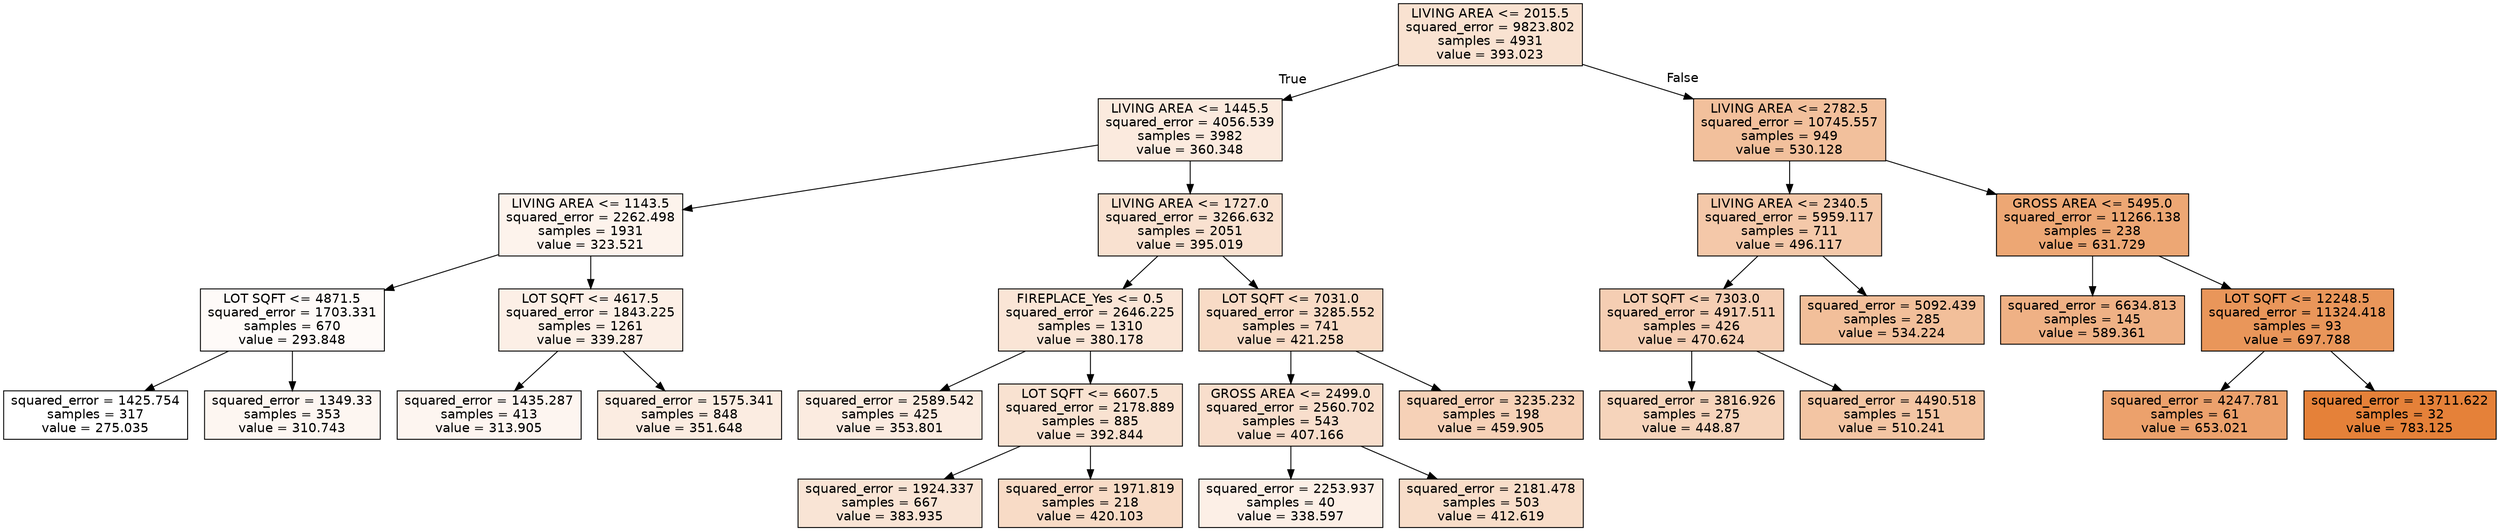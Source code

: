 digraph Tree {
node [shape=box, style="filled", color="black", fontname="helvetica"] ;
edge [fontname="helvetica"] ;
0 [label="LIVING AREA <= 2015.5\nsquared_error = 9823.802\nsamples = 4931\nvalue = 393.023", fillcolor="#f9e2d1"] ;
1 [label="LIVING AREA <= 1445.5\nsquared_error = 4056.539\nsamples = 3982\nvalue = 360.348", fillcolor="#fbeade"] ;
0 -> 1 [labeldistance=2.5, labelangle=45, headlabel="True"] ;
3 [label="LIVING AREA <= 1143.5\nsquared_error = 2262.498\nsamples = 1931\nvalue = 323.521", fillcolor="#fdf3ec"] ;
1 -> 3 ;
7 [label="LOT SQFT <= 4871.5\nsquared_error = 1703.331\nsamples = 670\nvalue = 293.848", fillcolor="#fefaf8"] ;
3 -> 7 ;
27 [label="squared_error = 1425.754\nsamples = 317\nvalue = 275.035", fillcolor="#ffffff"] ;
7 -> 27 ;
28 [label="squared_error = 1349.33\nsamples = 353\nvalue = 310.743", fillcolor="#fdf6f1"] ;
7 -> 28 ;
8 [label="LOT SQFT <= 4617.5\nsquared_error = 1843.225\nsamples = 1261\nvalue = 339.287", fillcolor="#fcefe6"] ;
3 -> 8 ;
19 [label="squared_error = 1435.287\nsamples = 413\nvalue = 313.905", fillcolor="#fdf5f0"] ;
8 -> 19 ;
20 [label="squared_error = 1575.341\nsamples = 848\nvalue = 351.648", fillcolor="#fbece1"] ;
8 -> 20 ;
4 [label="LIVING AREA <= 1727.0\nsquared_error = 3266.632\nsamples = 2051\nvalue = 395.019", fillcolor="#f9e1d0"] ;
1 -> 4 ;
9 [label="FIREPLACE_Yes <= 0.5\nsquared_error = 2646.225\nsamples = 1310\nvalue = 380.178", fillcolor="#fae5d6"] ;
4 -> 9 ;
15 [label="squared_error = 2589.542\nsamples = 425\nvalue = 353.801", fillcolor="#fbebe0"] ;
9 -> 15 ;
16 [label="LOT SQFT <= 6607.5\nsquared_error = 2178.889\nsamples = 885\nvalue = 392.844", fillcolor="#f9e2d1"] ;
9 -> 16 ;
25 [label="squared_error = 1924.337\nsamples = 667\nvalue = 383.935", fillcolor="#f9e4d5"] ;
16 -> 25 ;
26 [label="squared_error = 1971.819\nsamples = 218\nvalue = 420.103", fillcolor="#f8dbc6"] ;
16 -> 26 ;
10 [label="LOT SQFT <= 7031.0\nsquared_error = 3285.552\nsamples = 741\nvalue = 421.258", fillcolor="#f8dbc6"] ;
4 -> 10 ;
17 [label="GROSS AREA <= 2499.0\nsquared_error = 2560.702\nsamples = 543\nvalue = 407.166", fillcolor="#f8decc"] ;
10 -> 17 ;
29 [label="squared_error = 2253.937\nsamples = 40\nvalue = 338.597", fillcolor="#fcefe6"] ;
17 -> 29 ;
30 [label="squared_error = 2181.478\nsamples = 503\nvalue = 412.619", fillcolor="#f8ddc9"] ;
17 -> 30 ;
18 [label="squared_error = 3235.232\nsamples = 198\nvalue = 459.905", fillcolor="#f6d1b7"] ;
10 -> 18 ;
2 [label="LIVING AREA <= 2782.5\nsquared_error = 10745.557\nsamples = 949\nvalue = 530.128", fillcolor="#f2c09c"] ;
0 -> 2 [labeldistance=2.5, labelangle=-45, headlabel="False"] ;
5 [label="LIVING AREA <= 2340.5\nsquared_error = 5959.117\nsamples = 711\nvalue = 496.117", fillcolor="#f4c8a9"] ;
2 -> 5 ;
11 [label="LOT SQFT <= 7303.0\nsquared_error = 4917.511\nsamples = 426\nvalue = 470.624", fillcolor="#f5ceb3"] ;
5 -> 11 ;
21 [label="squared_error = 3816.926\nsamples = 275\nvalue = 448.87", fillcolor="#f6d4bb"] ;
11 -> 21 ;
22 [label="squared_error = 4490.518\nsamples = 151\nvalue = 510.241", fillcolor="#f3c5a3"] ;
11 -> 22 ;
12 [label="squared_error = 5092.439\nsamples = 285\nvalue = 534.224", fillcolor="#f2bf9a"] ;
5 -> 12 ;
6 [label="GROSS AREA <= 5495.0\nsquared_error = 11266.138\nsamples = 238\nvalue = 631.729", fillcolor="#eda774"] ;
2 -> 6 ;
13 [label="squared_error = 6634.813\nsamples = 145\nvalue = 589.361", fillcolor="#efb185"] ;
6 -> 13 ;
14 [label="LOT SQFT <= 12248.5\nsquared_error = 11324.418\nsamples = 93\nvalue = 697.788", fillcolor="#e9965a"] ;
6 -> 14 ;
23 [label="squared_error = 4247.781\nsamples = 61\nvalue = 653.021", fillcolor="#eca16c"] ;
14 -> 23 ;
24 [label="squared_error = 13711.622\nsamples = 32\nvalue = 783.125", fillcolor="#e58139"] ;
14 -> 24 ;
}